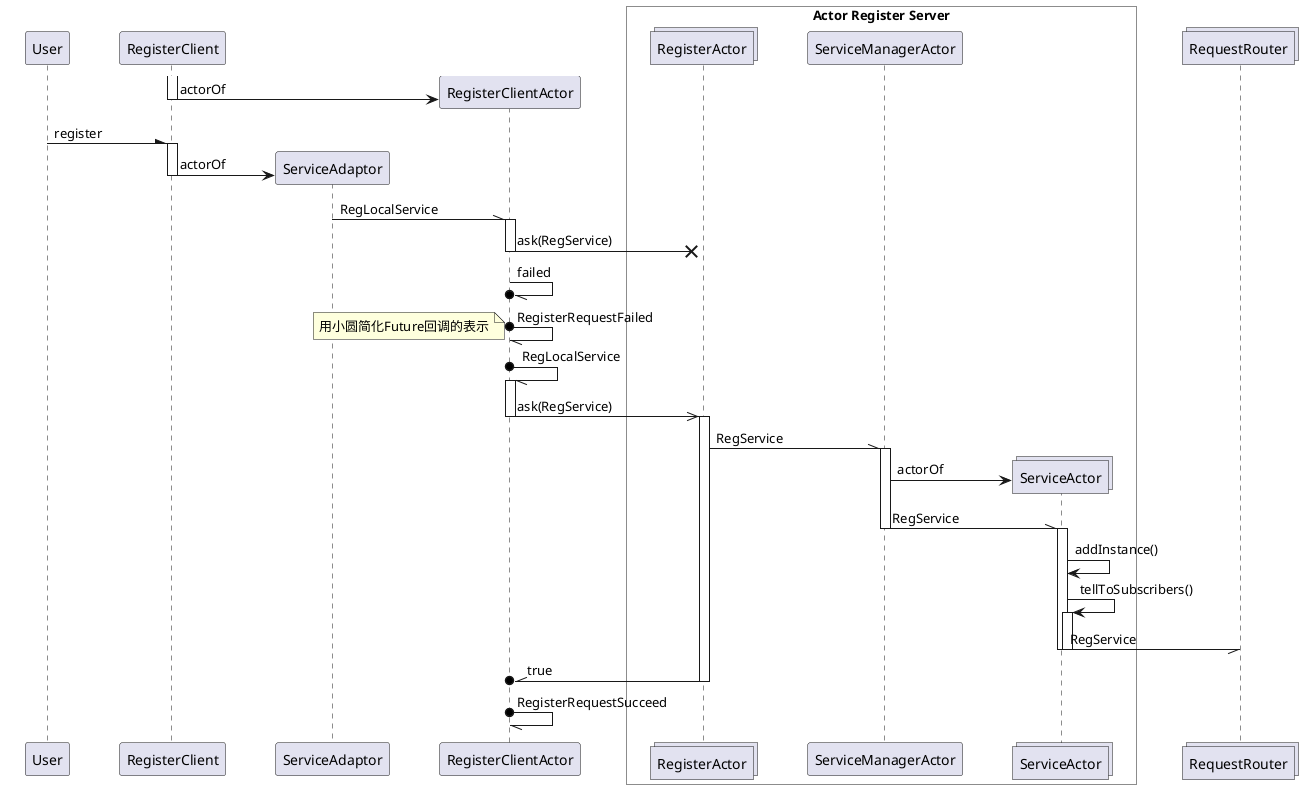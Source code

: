 @startuml
skinparam ParticipantPadding 20
skinparam BoxPadding 20

participant User


participant RegisterClient

participant ServiceAdaptor
participant RegisterClientActor

activate RegisterClient
create RegisterClientActor
RegisterClient -> RegisterClientActor: actorOf
deactivate RegisterClient

box "Actor Register Server" #white
collections RegisterActor
participant ServiceManagerActor
collections ServiceActor
end box

collections RequestRouter

User -\ RegisterClient: register
activate RegisterClient
create ServiceAdaptor
RegisterClient -> ServiceAdaptor: actorOf
deactivate RegisterClient
ServiceAdaptor -\\ RegisterClientActor: RegLocalService
activate RegisterClientActor
RegisterClientActor ->>x RegisterActor : ask(RegService)
deactivate RegisterClientActor
RegisterClientActor -//o RegisterClientActor: failed
RegisterClientActor o-// RegisterClientActor: RegisterRequestFailed
note left: 用小圆简化Future回调的表示
RegisterClientActor o-// RegisterClientActor: RegLocalService
activate RegisterClientActor
RegisterClientActor ->> RegisterActor : ask(RegService)
deactivate RegisterClientActor
activate RegisterActor

RegisterActor -\\ ServiceManagerActor : RegService
activate ServiceManagerActor
create ServiceActor
ServiceManagerActor -> ServiceActor: actorOf
ServiceManagerActor -\\ ServiceActor : RegService
deactivate ServiceManagerActor
activate ServiceActor
ServiceActor -> ServiceActor: addInstance()
ServiceActor -> ServiceActor: tellToSubscribers()
activate ServiceActor
ServiceActor -// RequestRouter: RegService
deactivate ServiceActor
deactivate ServiceActor

RegisterClientActor o//- RegisterActor : true
deactivate RegisterActor
RegisterClientActor o-// RegisterClientActor: RegisterRequestSucceed


@enduml